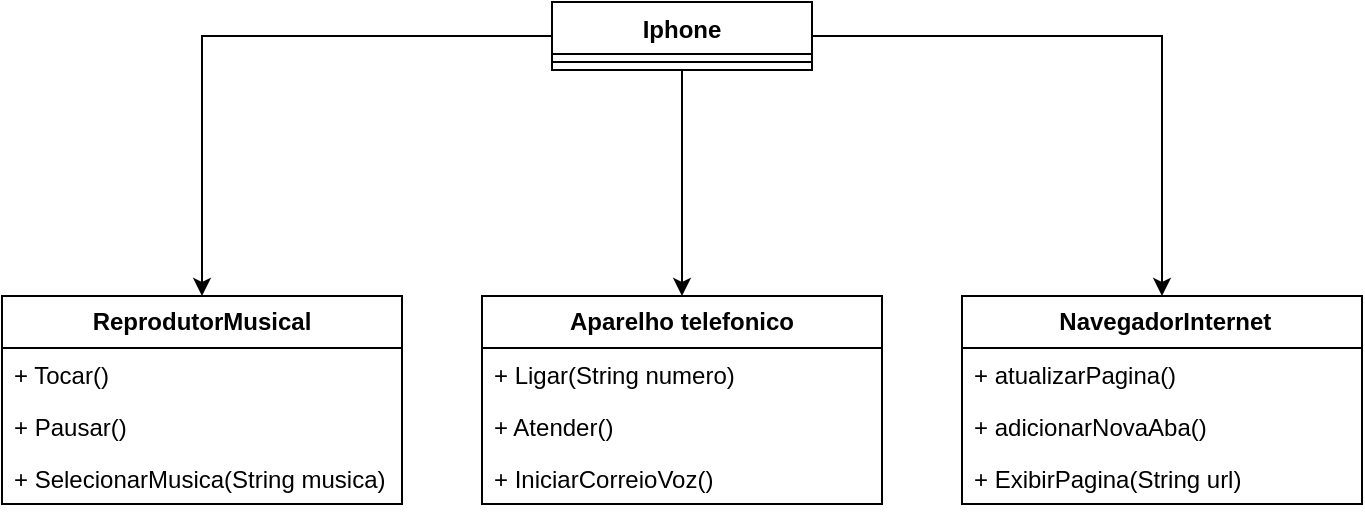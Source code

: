 <mxfile version="24.6.4" type="device">
  <diagram name="Página-1" id="trxb4naZOj0O99H2JYU-">
    <mxGraphModel dx="1434" dy="1949" grid="1" gridSize="10" guides="1" tooltips="1" connect="1" arrows="1" fold="1" page="1" pageScale="1" pageWidth="827" pageHeight="1169" math="0" shadow="0">
      <root>
        <mxCell id="0" />
        <mxCell id="1" parent="0" />
        <mxCell id="nia6s4KUf76rQ61Sgy6T-27" style="edgeStyle=orthogonalEdgeStyle;rounded=0;orthogonalLoop=1;jettySize=auto;html=1;" edge="1" parent="1" source="mlmiv0z9dGOX21ZQWqn6-2" target="nia6s4KUf76rQ61Sgy6T-14">
          <mxGeometry relative="1" as="geometry" />
        </mxCell>
        <mxCell id="nia6s4KUf76rQ61Sgy6T-28" style="edgeStyle=orthogonalEdgeStyle;rounded=0;orthogonalLoop=1;jettySize=auto;html=1;" edge="1" parent="1" source="mlmiv0z9dGOX21ZQWqn6-2" target="nia6s4KUf76rQ61Sgy6T-22">
          <mxGeometry relative="1" as="geometry" />
        </mxCell>
        <mxCell id="nia6s4KUf76rQ61Sgy6T-29" style="edgeStyle=orthogonalEdgeStyle;rounded=0;orthogonalLoop=1;jettySize=auto;html=1;" edge="1" parent="1" source="mlmiv0z9dGOX21ZQWqn6-2" target="nia6s4KUf76rQ61Sgy6T-18">
          <mxGeometry relative="1" as="geometry" />
        </mxCell>
        <mxCell id="mlmiv0z9dGOX21ZQWqn6-2" value="Iphone&lt;div&gt;&lt;br&gt;&lt;/div&gt;" style="swimlane;fontStyle=1;align=center;verticalAlign=top;childLayout=stackLayout;horizontal=1;startSize=26;horizontalStack=0;resizeParent=1;resizeParentMax=0;resizeLast=0;collapsible=1;marginBottom=0;whiteSpace=wrap;html=1;" parent="1" vertex="1">
          <mxGeometry x="355" y="-106" width="130" height="34" as="geometry">
            <mxRectangle x="340" y="-106" width="100" height="30" as="alternateBounds" />
          </mxGeometry>
        </mxCell>
        <mxCell id="mlmiv0z9dGOX21ZQWqn6-4" value="" style="line;strokeWidth=1;fillColor=none;align=left;verticalAlign=middle;spacingTop=-1;spacingLeft=3;spacingRight=3;rotatable=0;labelPosition=right;points=[];portConstraint=eastwest;strokeColor=inherit;" parent="mlmiv0z9dGOX21ZQWqn6-2" vertex="1">
          <mxGeometry y="26" width="130" height="8" as="geometry" />
        </mxCell>
        <mxCell id="nia6s4KUf76rQ61Sgy6T-14" value="&lt;b&gt;ReprodutorMusical&lt;/b&gt;" style="swimlane;fontStyle=0;childLayout=stackLayout;horizontal=1;startSize=26;fillColor=none;horizontalStack=0;resizeParent=1;resizeParentMax=0;resizeLast=0;collapsible=1;marginBottom=0;whiteSpace=wrap;html=1;" vertex="1" parent="1">
          <mxGeometry x="80" y="41" width="200" height="104" as="geometry" />
        </mxCell>
        <mxCell id="nia6s4KUf76rQ61Sgy6T-15" value="+ Tocar()" style="text;strokeColor=none;fillColor=none;align=left;verticalAlign=top;spacingLeft=4;spacingRight=4;overflow=hidden;rotatable=0;points=[[0,0.5],[1,0.5]];portConstraint=eastwest;whiteSpace=wrap;html=1;" vertex="1" parent="nia6s4KUf76rQ61Sgy6T-14">
          <mxGeometry y="26" width="200" height="26" as="geometry" />
        </mxCell>
        <mxCell id="nia6s4KUf76rQ61Sgy6T-16" value="+ Pausar()" style="text;strokeColor=none;fillColor=none;align=left;verticalAlign=top;spacingLeft=4;spacingRight=4;overflow=hidden;rotatable=0;points=[[0,0.5],[1,0.5]];portConstraint=eastwest;whiteSpace=wrap;html=1;" vertex="1" parent="nia6s4KUf76rQ61Sgy6T-14">
          <mxGeometry y="52" width="200" height="26" as="geometry" />
        </mxCell>
        <mxCell id="nia6s4KUf76rQ61Sgy6T-17" value="+ SelecionarMusica(String musica&lt;span style=&quot;background-color: initial;&quot;&gt;)&lt;/span&gt;" style="text;strokeColor=none;fillColor=none;align=left;verticalAlign=top;spacingLeft=4;spacingRight=4;overflow=hidden;rotatable=0;points=[[0,0.5],[1,0.5]];portConstraint=eastwest;whiteSpace=wrap;html=1;" vertex="1" parent="nia6s4KUf76rQ61Sgy6T-14">
          <mxGeometry y="78" width="200" height="26" as="geometry" />
        </mxCell>
        <mxCell id="nia6s4KUf76rQ61Sgy6T-18" value="&lt;b&gt;&amp;nbsp;NavegadorInternet&lt;/b&gt;" style="swimlane;fontStyle=0;childLayout=stackLayout;horizontal=1;startSize=26;fillColor=none;horizontalStack=0;resizeParent=1;resizeParentMax=0;resizeLast=0;collapsible=1;marginBottom=0;whiteSpace=wrap;html=1;" vertex="1" parent="1">
          <mxGeometry x="560" y="41" width="200" height="104" as="geometry" />
        </mxCell>
        <mxCell id="nia6s4KUf76rQ61Sgy6T-19" value="+ atualizarPagina()" style="text;strokeColor=none;fillColor=none;align=left;verticalAlign=top;spacingLeft=4;spacingRight=4;overflow=hidden;rotatable=0;points=[[0,0.5],[1,0.5]];portConstraint=eastwest;whiteSpace=wrap;html=1;" vertex="1" parent="nia6s4KUf76rQ61Sgy6T-18">
          <mxGeometry y="26" width="200" height="26" as="geometry" />
        </mxCell>
        <mxCell id="nia6s4KUf76rQ61Sgy6T-20" value="+ adicionarNovaAba()" style="text;strokeColor=none;fillColor=none;align=left;verticalAlign=top;spacingLeft=4;spacingRight=4;overflow=hidden;rotatable=0;points=[[0,0.5],[1,0.5]];portConstraint=eastwest;whiteSpace=wrap;html=1;" vertex="1" parent="nia6s4KUf76rQ61Sgy6T-18">
          <mxGeometry y="52" width="200" height="26" as="geometry" />
        </mxCell>
        <mxCell id="nia6s4KUf76rQ61Sgy6T-21" value="+ ExibirPagina(String url&lt;span style=&quot;background-color: initial;&quot;&gt;)&lt;/span&gt;" style="text;strokeColor=none;fillColor=none;align=left;verticalAlign=top;spacingLeft=4;spacingRight=4;overflow=hidden;rotatable=0;points=[[0,0.5],[1,0.5]];portConstraint=eastwest;whiteSpace=wrap;html=1;" vertex="1" parent="nia6s4KUf76rQ61Sgy6T-18">
          <mxGeometry y="78" width="200" height="26" as="geometry" />
        </mxCell>
        <mxCell id="nia6s4KUf76rQ61Sgy6T-22" value="&lt;b&gt;Aparelho telefonico&lt;/b&gt;" style="swimlane;fontStyle=0;childLayout=stackLayout;horizontal=1;startSize=26;fillColor=none;horizontalStack=0;resizeParent=1;resizeParentMax=0;resizeLast=0;collapsible=1;marginBottom=0;whiteSpace=wrap;html=1;" vertex="1" parent="1">
          <mxGeometry x="320" y="41" width="200" height="104" as="geometry" />
        </mxCell>
        <mxCell id="nia6s4KUf76rQ61Sgy6T-23" value="+ Ligar(String numero)" style="text;strokeColor=none;fillColor=none;align=left;verticalAlign=top;spacingLeft=4;spacingRight=4;overflow=hidden;rotatable=0;points=[[0,0.5],[1,0.5]];portConstraint=eastwest;whiteSpace=wrap;html=1;" vertex="1" parent="nia6s4KUf76rQ61Sgy6T-22">
          <mxGeometry y="26" width="200" height="26" as="geometry" />
        </mxCell>
        <mxCell id="nia6s4KUf76rQ61Sgy6T-24" value="+ Atender()" style="text;strokeColor=none;fillColor=none;align=left;verticalAlign=top;spacingLeft=4;spacingRight=4;overflow=hidden;rotatable=0;points=[[0,0.5],[1,0.5]];portConstraint=eastwest;whiteSpace=wrap;html=1;" vertex="1" parent="nia6s4KUf76rQ61Sgy6T-22">
          <mxGeometry y="52" width="200" height="26" as="geometry" />
        </mxCell>
        <mxCell id="nia6s4KUf76rQ61Sgy6T-25" value="+ IniciarCorreioVoz(&lt;span style=&quot;background-color: initial;&quot;&gt;)&lt;/span&gt;" style="text;strokeColor=none;fillColor=none;align=left;verticalAlign=top;spacingLeft=4;spacingRight=4;overflow=hidden;rotatable=0;points=[[0,0.5],[1,0.5]];portConstraint=eastwest;whiteSpace=wrap;html=1;" vertex="1" parent="nia6s4KUf76rQ61Sgy6T-22">
          <mxGeometry y="78" width="200" height="26" as="geometry" />
        </mxCell>
      </root>
    </mxGraphModel>
  </diagram>
</mxfile>
